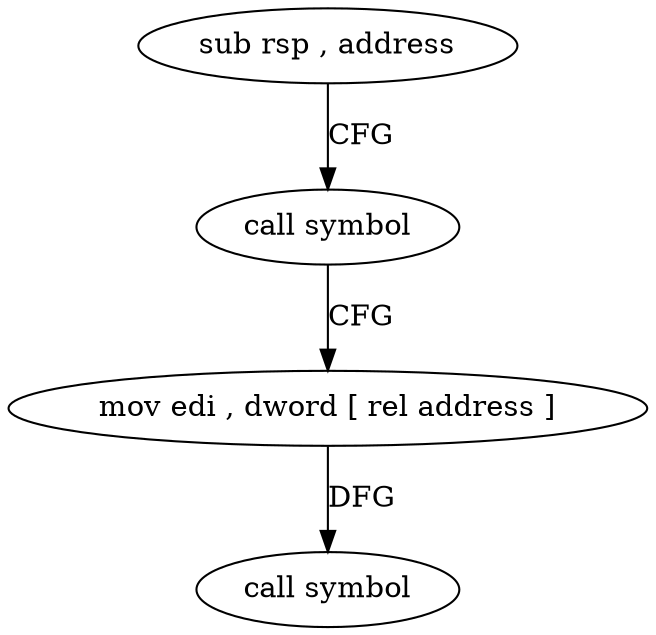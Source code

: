 digraph "func" {
"4212978" [label = "sub rsp , address" ]
"4212982" [label = "call symbol" ]
"4212987" [label = "mov edi , dword [ rel address ]" ]
"4212993" [label = "call symbol" ]
"4212978" -> "4212982" [ label = "CFG" ]
"4212982" -> "4212987" [ label = "CFG" ]
"4212987" -> "4212993" [ label = "DFG" ]
}
